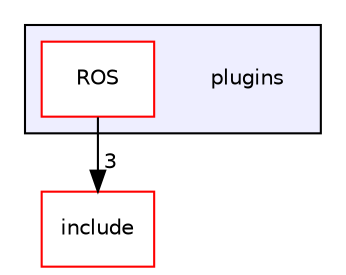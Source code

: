 digraph "plugins" {
  compound=true
  node [ fontsize="10", fontname="Helvetica"];
  edge [ labelfontsize="10", labelfontname="Helvetica"];
  subgraph clusterdir_38c8d24aef3972a7f87b834274e76e31 {
    graph [ bgcolor="#eeeeff", pencolor="black", label="" URL="dir_38c8d24aef3972a7f87b834274e76e31.html"];
    dir_38c8d24aef3972a7f87b834274e76e31 [shape=plaintext label="plugins"];
    dir_34d8e42b5ac6f6cb6d4e988599be737f [shape=box label="ROS" color="red" fillcolor="white" style="filled" URL="dir_34d8e42b5ac6f6cb6d4e988599be737f.html"];
  }
  dir_d44c64559bbebec7f509842c48db8b23 [shape=box label="include" fillcolor="white" style="filled" color="red" URL="dir_d44c64559bbebec7f509842c48db8b23.html"];
  dir_34d8e42b5ac6f6cb6d4e988599be737f->dir_d44c64559bbebec7f509842c48db8b23 [headlabel="3", labeldistance=1.5 headhref="dir_000015_000000.html"];
}

